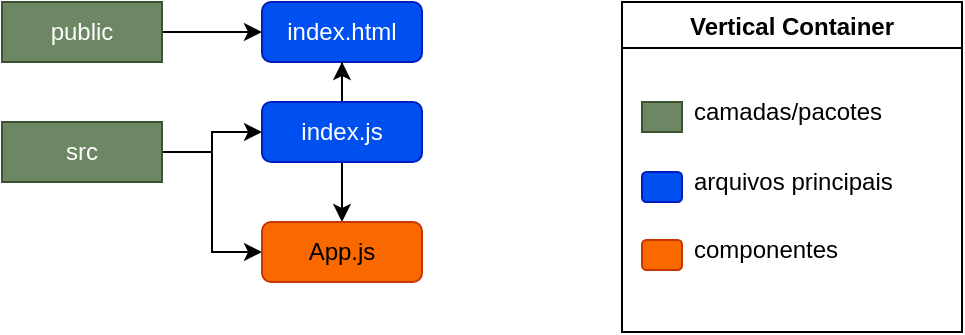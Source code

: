 <mxfile>
    <diagram id="8Cc0NwZecqlzv5SXY3Pg" name="Page-1">
        <mxGraphModel dx="714" dy="419" grid="0" gridSize="10" guides="1" tooltips="1" connect="1" arrows="1" fold="1" page="1" pageScale="1" pageWidth="850" pageHeight="1100" math="0" shadow="0">
            <root>
                <mxCell id="0"/>
                <mxCell id="1" parent="0"/>
                <mxCell id="21" style="edgeStyle=orthogonalEdgeStyle;rounded=0;orthogonalLoop=1;jettySize=auto;html=1;" edge="1" parent="1" source="2" target="4">
                    <mxGeometry relative="1" as="geometry"/>
                </mxCell>
                <mxCell id="2" value="public" style="whiteSpace=wrap;html=1;fillColor=#6d8764;strokeColor=#3A5431;fontColor=#ffffff;" vertex="1" parent="1">
                    <mxGeometry x="150" y="140" width="80" height="30" as="geometry"/>
                </mxCell>
                <mxCell id="22" style="edgeStyle=orthogonalEdgeStyle;rounded=0;orthogonalLoop=1;jettySize=auto;html=1;" edge="1" parent="1" source="3" target="5">
                    <mxGeometry relative="1" as="geometry"/>
                </mxCell>
                <mxCell id="23" style="edgeStyle=orthogonalEdgeStyle;rounded=0;orthogonalLoop=1;jettySize=auto;html=1;entryX=0;entryY=0.5;entryDx=0;entryDy=0;" edge="1" parent="1" source="3" target="6">
                    <mxGeometry relative="1" as="geometry"/>
                </mxCell>
                <mxCell id="3" value="src" style="whiteSpace=wrap;html=1;fillColor=#6d8764;strokeColor=#3A5431;fontColor=#ffffff;" vertex="1" parent="1">
                    <mxGeometry x="150" y="200" width="80" height="30" as="geometry"/>
                </mxCell>
                <mxCell id="4" value="index.html" style="rounded=1;whiteSpace=wrap;html=1;fillColor=#0050ef;strokeColor=#001DBC;fontColor=#ffffff;" vertex="1" parent="1">
                    <mxGeometry x="280" y="140" width="80" height="30" as="geometry"/>
                </mxCell>
                <mxCell id="24" style="edgeStyle=orthogonalEdgeStyle;rounded=0;orthogonalLoop=1;jettySize=auto;html=1;entryX=0.5;entryY=1;entryDx=0;entryDy=0;" edge="1" parent="1" source="5" target="4">
                    <mxGeometry relative="1" as="geometry"/>
                </mxCell>
                <mxCell id="25" style="edgeStyle=orthogonalEdgeStyle;rounded=0;orthogonalLoop=1;jettySize=auto;html=1;" edge="1" parent="1" source="5" target="6">
                    <mxGeometry relative="1" as="geometry"/>
                </mxCell>
                <mxCell id="5" value="index.js" style="rounded=1;whiteSpace=wrap;html=1;fillColor=#0050ef;strokeColor=#001DBC;fontColor=#ffffff;" vertex="1" parent="1">
                    <mxGeometry x="280" y="190" width="80" height="30" as="geometry"/>
                </mxCell>
                <mxCell id="6" value="App.js" style="rounded=1;whiteSpace=wrap;html=1;fillColor=#fa6800;strokeColor=#C73500;fontColor=#000000;" vertex="1" parent="1">
                    <mxGeometry x="280" y="250" width="80" height="30" as="geometry"/>
                </mxCell>
                <mxCell id="11" value="Vertical Container" style="swimlane;" vertex="1" parent="1">
                    <mxGeometry x="460" y="140" width="170" height="165" as="geometry">
                        <mxRectangle x="490" y="55" width="130" height="23" as="alternateBounds"/>
                    </mxGeometry>
                </mxCell>
                <mxCell id="12" value="" style="whiteSpace=wrap;html=1;fillColor=#6d8764;strokeColor=#3A5431;fontColor=#ffffff;" vertex="1" parent="11">
                    <mxGeometry x="10" y="50" width="20" height="15" as="geometry"/>
                </mxCell>
                <mxCell id="13" value="" style="rounded=1;whiteSpace=wrap;html=1;fillColor=#0050ef;strokeColor=#001DBC;fontColor=#ffffff;" vertex="1" parent="11">
                    <mxGeometry x="10" y="85" width="20" height="15" as="geometry"/>
                </mxCell>
                <mxCell id="15" value="camadas/pacotes" style="text;html=1;align=left;verticalAlign=middle;resizable=0;points=[];autosize=1;strokeColor=none;" vertex="1" parent="11">
                    <mxGeometry x="34" y="45" width="110" height="20" as="geometry"/>
                </mxCell>
                <mxCell id="16" value="arquivos principais" style="text;html=1;align=left;verticalAlign=middle;resizable=0;points=[];autosize=1;strokeColor=none;" vertex="1" parent="11">
                    <mxGeometry x="34" y="80" width="110" height="20" as="geometry"/>
                </mxCell>
                <mxCell id="18" value="componentes" style="text;html=1;align=left;verticalAlign=middle;resizable=0;points=[];autosize=1;strokeColor=none;" vertex="1" parent="11">
                    <mxGeometry x="34" y="114" width="90" height="20" as="geometry"/>
                </mxCell>
                <mxCell id="17" value="" style="rounded=1;whiteSpace=wrap;html=1;fillColor=#fa6800;strokeColor=#C73500;fontColor=#000000;" vertex="1" parent="11">
                    <mxGeometry x="10" y="119" width="20" height="15" as="geometry"/>
                </mxCell>
            </root>
        </mxGraphModel>
    </diagram>
</mxfile>